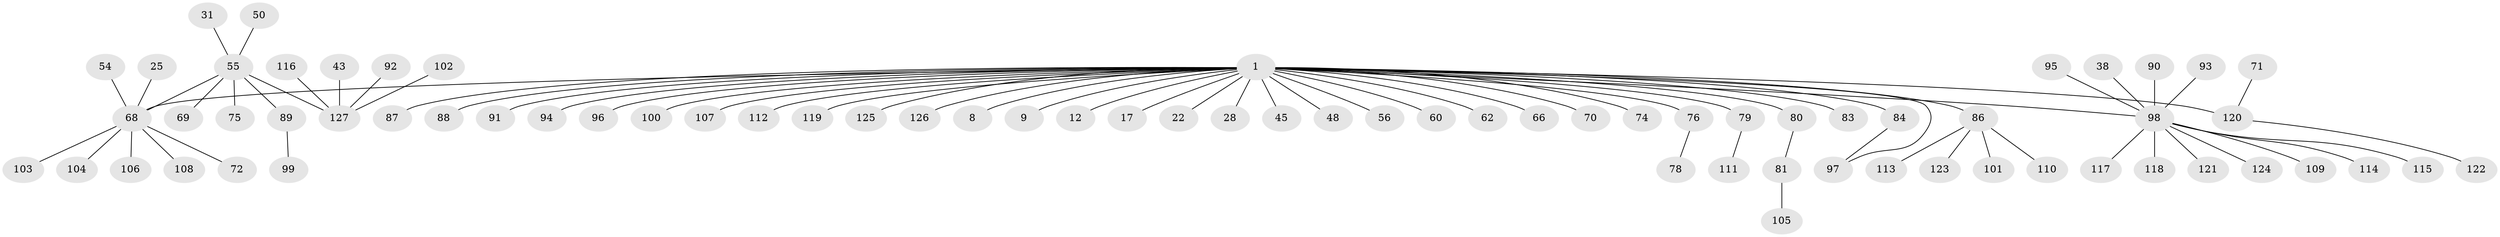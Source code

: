 // original degree distribution, {42: 0.007874015748031496, 6: 0.007874015748031496, 9: 0.007874015748031496, 2: 0.2125984251968504, 8: 0.007874015748031496, 3: 0.05511811023622047, 5: 0.031496062992125984, 1: 0.6141732283464567, 4: 0.03937007874015748, 7: 0.015748031496062992}
// Generated by graph-tools (version 1.1) at 2025/51/03/04/25 21:51:05]
// undirected, 76 vertices, 76 edges
graph export_dot {
graph [start="1"]
  node [color=gray90,style=filled];
  1;
  8;
  9;
  12;
  17;
  22;
  25 [super="+4"];
  28;
  31;
  38;
  43;
  45;
  48;
  50;
  54;
  55 [super="+10+34+14+49"];
  56;
  60;
  62 [super="+33"];
  66;
  68 [super="+3+44+65"];
  69;
  70;
  71;
  72;
  74;
  75;
  76 [super="+23"];
  78;
  79 [super="+67"];
  80;
  81;
  83 [super="+15+37+47+61"];
  84;
  86 [super="+82"];
  87 [super="+35"];
  88;
  89 [super="+46+57"];
  90;
  91;
  92;
  93;
  94;
  95;
  96;
  97 [super="+73"];
  98 [super="+11+59+21+64+36+77+42+85+26"];
  99;
  100;
  101;
  102;
  103;
  104 [super="+27"];
  105;
  106;
  107 [super="+63"];
  108;
  109;
  110;
  111;
  112;
  113;
  114;
  115;
  116;
  117;
  118;
  119;
  120 [super="+53"];
  121;
  122;
  123;
  124;
  125;
  126;
  127 [super="+32"];
  1 -- 8;
  1 -- 9;
  1 -- 12;
  1 -- 17;
  1 -- 22;
  1 -- 28;
  1 -- 45;
  1 -- 48;
  1 -- 56;
  1 -- 60;
  1 -- 66;
  1 -- 68 [weight=4];
  1 -- 70;
  1 -- 74;
  1 -- 80;
  1 -- 84;
  1 -- 86 [weight=2];
  1 -- 88;
  1 -- 91;
  1 -- 94;
  1 -- 96;
  1 -- 100;
  1 -- 112;
  1 -- 119;
  1 -- 120 [weight=2];
  1 -- 125;
  1 -- 126;
  1 -- 76;
  1 -- 98 [weight=3];
  1 -- 83;
  1 -- 62;
  1 -- 87;
  1 -- 107;
  1 -- 79;
  1 -- 97;
  25 -- 68;
  31 -- 55;
  38 -- 98;
  43 -- 127;
  50 -- 55;
  54 -- 68;
  55 -- 75;
  55 -- 127 [weight=2];
  55 -- 69;
  55 -- 89;
  55 -- 68 [weight=2];
  68 -- 106;
  68 -- 108;
  68 -- 103;
  68 -- 72;
  68 -- 104;
  71 -- 120;
  76 -- 78;
  79 -- 111;
  80 -- 81;
  81 -- 105;
  84 -- 97;
  86 -- 110;
  86 -- 113;
  86 -- 123;
  86 -- 101;
  89 -- 99;
  90 -- 98;
  92 -- 127;
  93 -- 98;
  95 -- 98;
  98 -- 118;
  98 -- 121;
  98 -- 117;
  98 -- 115;
  98 -- 124;
  98 -- 109;
  98 -- 114;
  102 -- 127;
  116 -- 127;
  120 -- 122;
}
